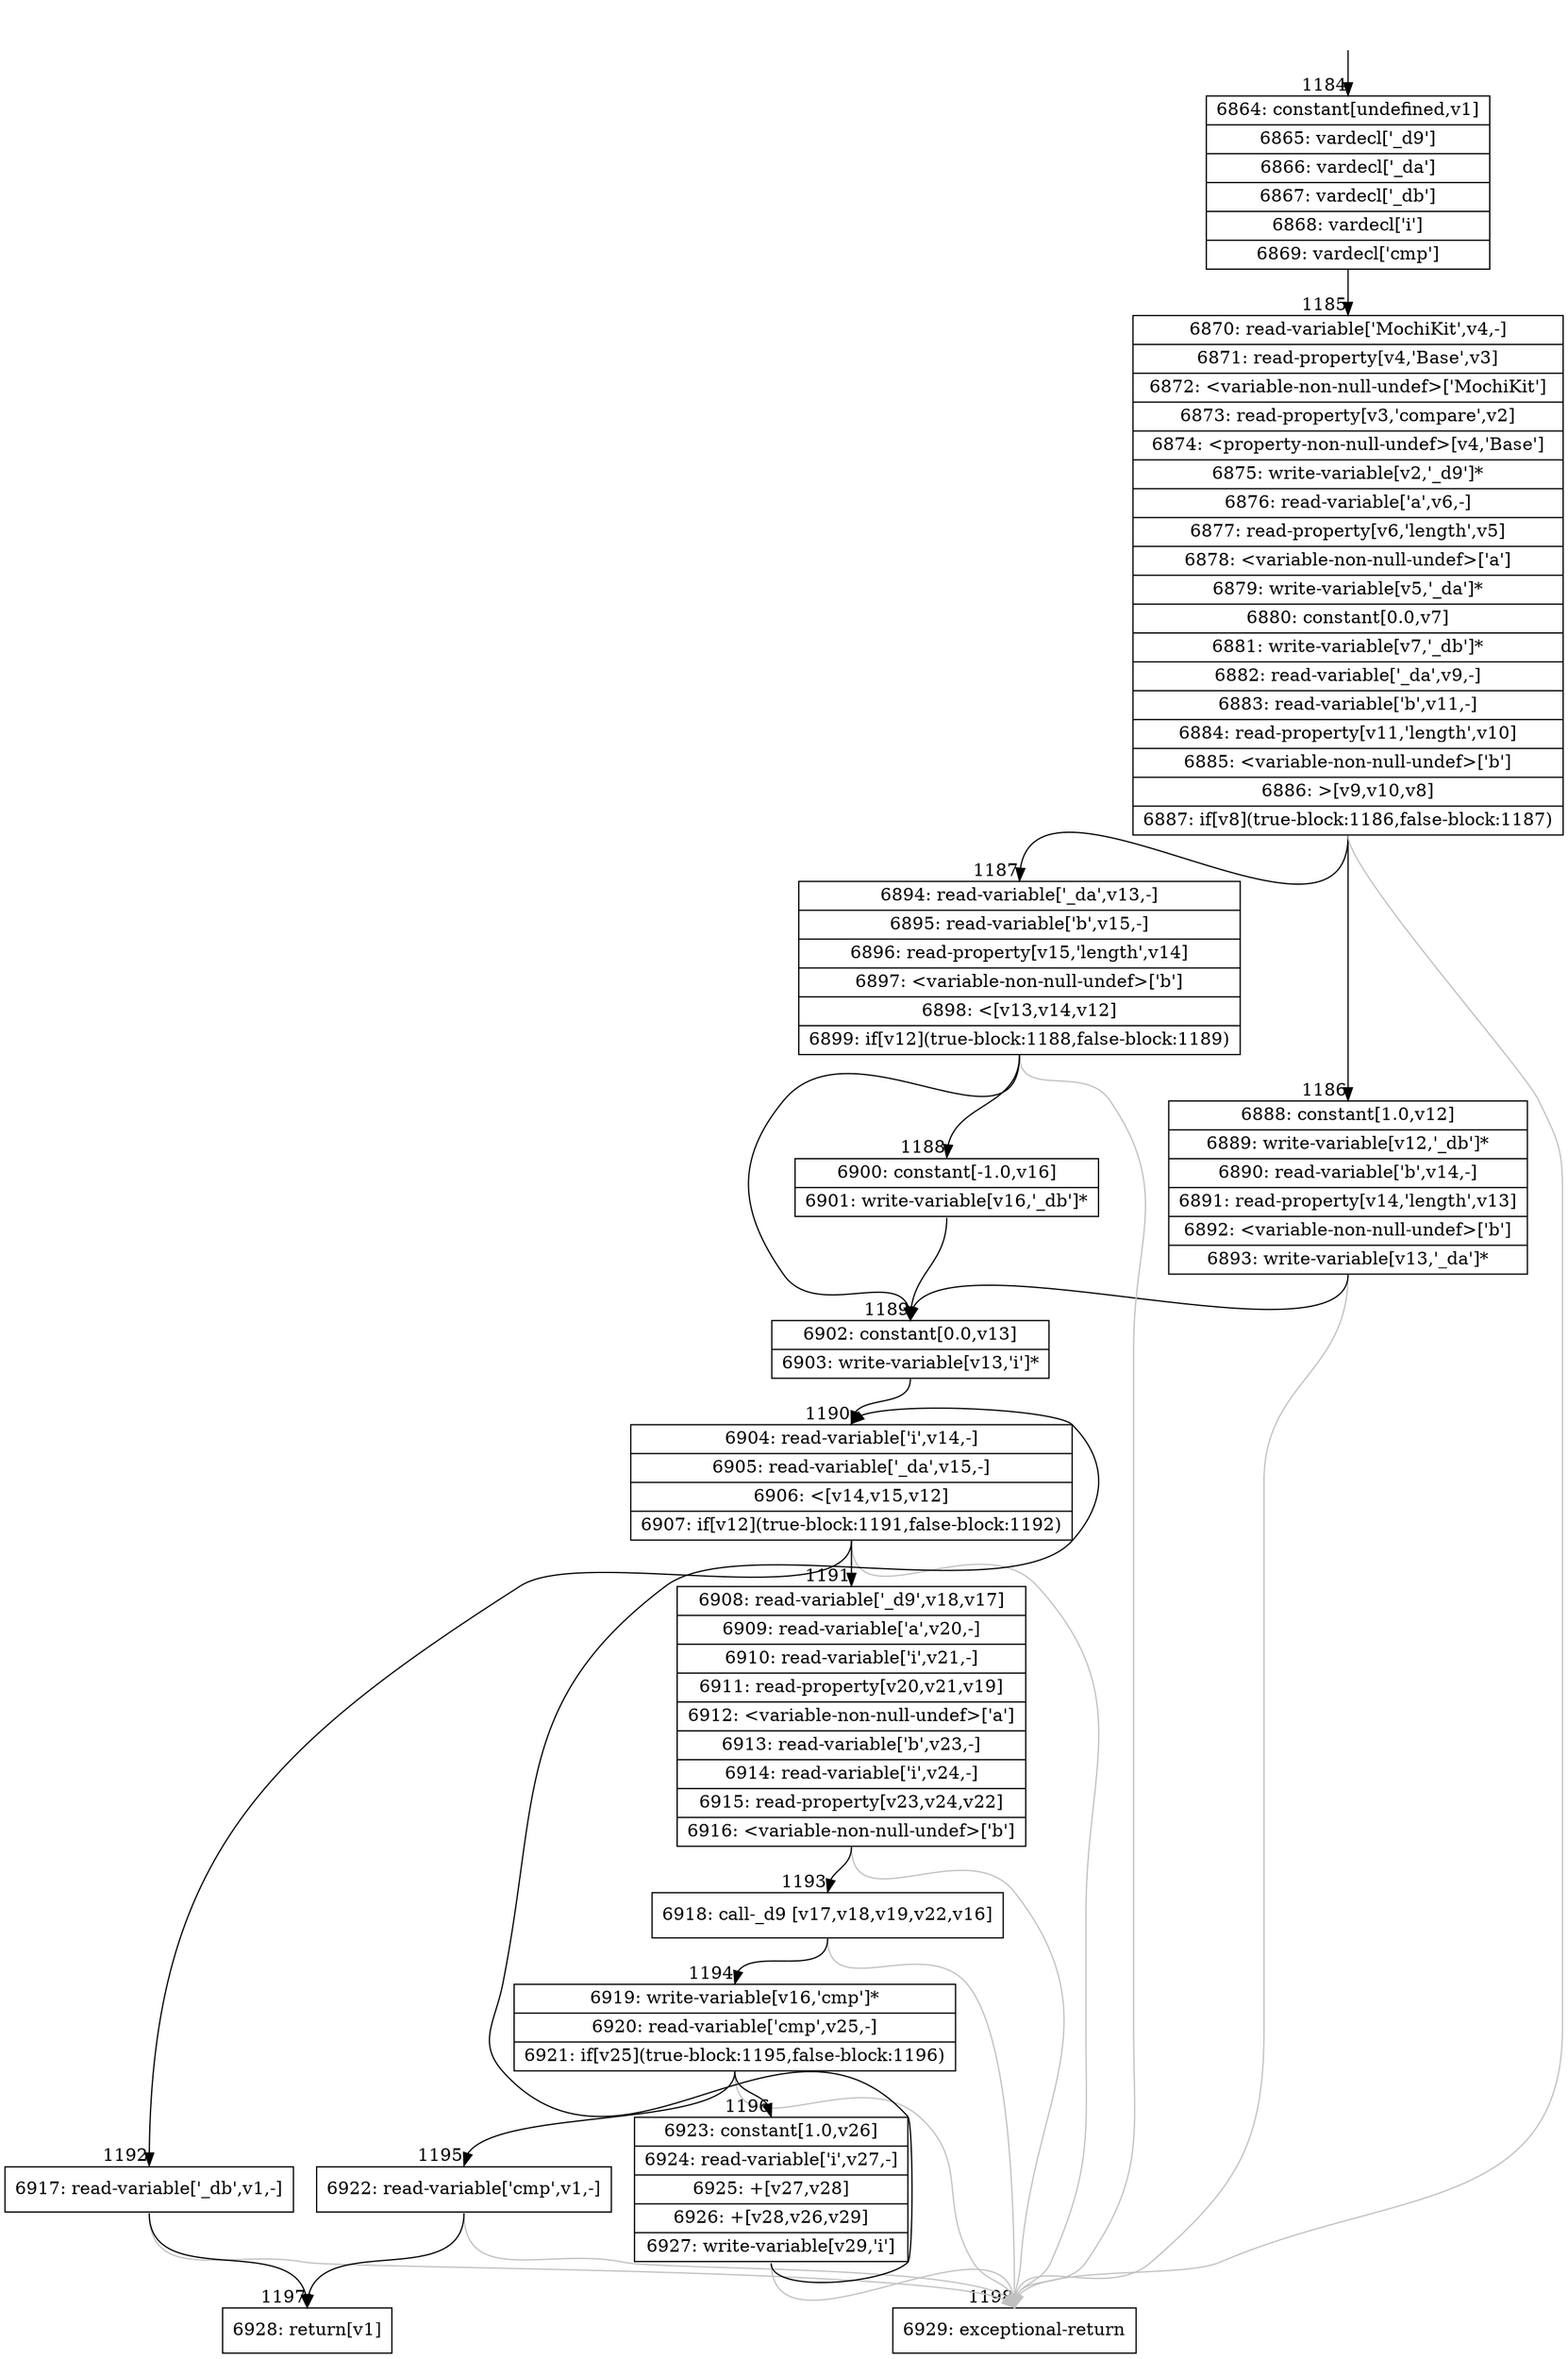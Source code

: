 digraph {
rankdir="TD"
BB_entry84[shape=none,label=""];
BB_entry84 -> BB1184 [tailport=s, headport=n, headlabel="    1184"]
BB1184 [shape=record label="{6864: constant[undefined,v1]|6865: vardecl['_d9']|6866: vardecl['_da']|6867: vardecl['_db']|6868: vardecl['i']|6869: vardecl['cmp']}" ] 
BB1184 -> BB1185 [tailport=s, headport=n, headlabel="      1185"]
BB1185 [shape=record label="{6870: read-variable['MochiKit',v4,-]|6871: read-property[v4,'Base',v3]|6872: \<variable-non-null-undef\>['MochiKit']|6873: read-property[v3,'compare',v2]|6874: \<property-non-null-undef\>[v4,'Base']|6875: write-variable[v2,'_d9']*|6876: read-variable['a',v6,-]|6877: read-property[v6,'length',v5]|6878: \<variable-non-null-undef\>['a']|6879: write-variable[v5,'_da']*|6880: constant[0.0,v7]|6881: write-variable[v7,'_db']*|6882: read-variable['_da',v9,-]|6883: read-variable['b',v11,-]|6884: read-property[v11,'length',v10]|6885: \<variable-non-null-undef\>['b']|6886: \>[v9,v10,v8]|6887: if[v8](true-block:1186,false-block:1187)}" ] 
BB1185 -> BB1186 [tailport=s, headport=n, headlabel="      1186"]
BB1185 -> BB1187 [tailport=s, headport=n, headlabel="      1187"]
BB1185 -> BB1198 [tailport=s, headport=n, color=gray, headlabel="      1198"]
BB1186 [shape=record label="{6888: constant[1.0,v12]|6889: write-variable[v12,'_db']*|6890: read-variable['b',v14,-]|6891: read-property[v14,'length',v13]|6892: \<variable-non-null-undef\>['b']|6893: write-variable[v13,'_da']*}" ] 
BB1186 -> BB1189 [tailport=s, headport=n, headlabel="      1189"]
BB1186 -> BB1198 [tailport=s, headport=n, color=gray]
BB1187 [shape=record label="{6894: read-variable['_da',v13,-]|6895: read-variable['b',v15,-]|6896: read-property[v15,'length',v14]|6897: \<variable-non-null-undef\>['b']|6898: \<[v13,v14,v12]|6899: if[v12](true-block:1188,false-block:1189)}" ] 
BB1187 -> BB1188 [tailport=s, headport=n, headlabel="      1188"]
BB1187 -> BB1189 [tailport=s, headport=n]
BB1187 -> BB1198 [tailport=s, headport=n, color=gray]
BB1188 [shape=record label="{6900: constant[-1.0,v16]|6901: write-variable[v16,'_db']*}" ] 
BB1188 -> BB1189 [tailport=s, headport=n]
BB1189 [shape=record label="{6902: constant[0.0,v13]|6903: write-variable[v13,'i']*}" ] 
BB1189 -> BB1190 [tailport=s, headport=n, headlabel="      1190"]
BB1190 [shape=record label="{6904: read-variable['i',v14,-]|6905: read-variable['_da',v15,-]|6906: \<[v14,v15,v12]|6907: if[v12](true-block:1191,false-block:1192)}" ] 
BB1190 -> BB1191 [tailport=s, headport=n, headlabel="      1191"]
BB1190 -> BB1192 [tailport=s, headport=n, headlabel="      1192"]
BB1190 -> BB1198 [tailport=s, headport=n, color=gray]
BB1191 [shape=record label="{6908: read-variable['_d9',v18,v17]|6909: read-variable['a',v20,-]|6910: read-variable['i',v21,-]|6911: read-property[v20,v21,v19]|6912: \<variable-non-null-undef\>['a']|6913: read-variable['b',v23,-]|6914: read-variable['i',v24,-]|6915: read-property[v23,v24,v22]|6916: \<variable-non-null-undef\>['b']}" ] 
BB1191 -> BB1193 [tailport=s, headport=n, headlabel="      1193"]
BB1191 -> BB1198 [tailport=s, headport=n, color=gray]
BB1192 [shape=record label="{6917: read-variable['_db',v1,-]}" ] 
BB1192 -> BB1197 [tailport=s, headport=n, headlabel="      1197"]
BB1192 -> BB1198 [tailport=s, headport=n, color=gray]
BB1193 [shape=record label="{6918: call-_d9 [v17,v18,v19,v22,v16]}" ] 
BB1193 -> BB1194 [tailport=s, headport=n, headlabel="      1194"]
BB1193 -> BB1198 [tailport=s, headport=n, color=gray]
BB1194 [shape=record label="{6919: write-variable[v16,'cmp']*|6920: read-variable['cmp',v25,-]|6921: if[v25](true-block:1195,false-block:1196)}" ] 
BB1194 -> BB1195 [tailport=s, headport=n, headlabel="      1195"]
BB1194 -> BB1196 [tailport=s, headport=n, headlabel="      1196"]
BB1194 -> BB1198 [tailport=s, headport=n, color=gray]
BB1195 [shape=record label="{6922: read-variable['cmp',v1,-]}" ] 
BB1195 -> BB1197 [tailport=s, headport=n]
BB1195 -> BB1198 [tailport=s, headport=n, color=gray]
BB1196 [shape=record label="{6923: constant[1.0,v26]|6924: read-variable['i',v27,-]|6925: +[v27,v28]|6926: +[v28,v26,v29]|6927: write-variable[v29,'i']}" ] 
BB1196 -> BB1190 [tailport=s, headport=n]
BB1196 -> BB1198 [tailport=s, headport=n, color=gray]
BB1197 [shape=record label="{6928: return[v1]}" ] 
BB1198 [shape=record label="{6929: exceptional-return}" ] 
//#$~ 609
}
